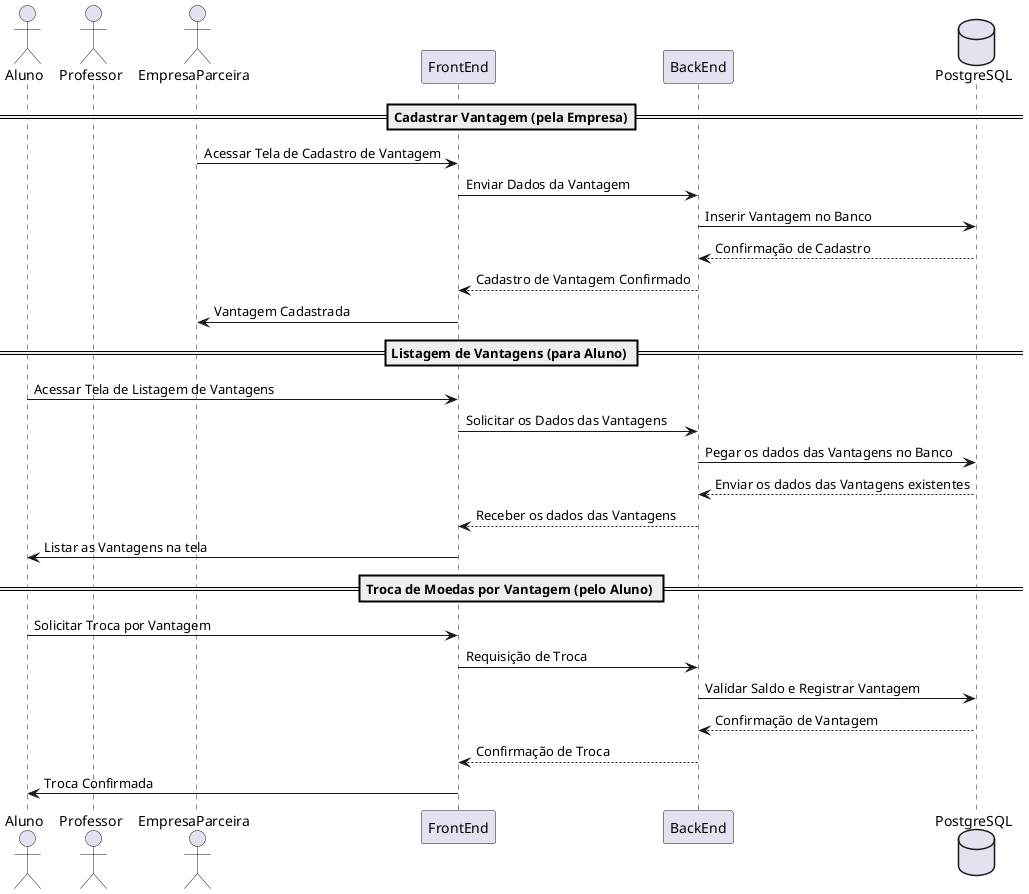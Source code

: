 @startuml
actor Aluno
actor Professor
actor EmpresaParceira

participant FrontEnd
participant BackEnd
database PostgreSQL as BD


== Cadastrar Vantagem (pela Empresa)==
EmpresaParceira -> FrontEnd: Acessar Tela de Cadastro de Vantagem
FrontEnd -> BackEnd: Enviar Dados da Vantagem
BackEnd -> BD: Inserir Vantagem no Banco
BD --> BackEnd: Confirmação de Cadastro
BackEnd --> FrontEnd: Cadastro de Vantagem Confirmado
FrontEnd -> EmpresaParceira: Vantagem Cadastrada

== Listagem de Vantagens (para Aluno) ==
Aluno -> FrontEnd: Acessar Tela de Listagem de Vantagens
FrontEnd -> BackEnd: Solicitar os Dados das Vantagens
BackEnd -> BD: Pegar os dados das Vantagens no Banco
BD --> BackEnd: Enviar os dados das Vantagens existentes
BackEnd --> FrontEnd: Receber os dados das Vantagens
FrontEnd -> Aluno: Listar as Vantagens na tela

== Troca de Moedas por Vantagem (pelo Aluno) ==
Aluno -> FrontEnd: Solicitar Troca por Vantagem
FrontEnd -> BackEnd: Requisição de Troca
BackEnd -> BD: Validar Saldo e Registrar Vantagem
BD --> BackEnd: Confirmação de Vantagem
BackEnd --> FrontEnd: Confirmação de Troca
FrontEnd -> Aluno: Troca Confirmada

@enduml
